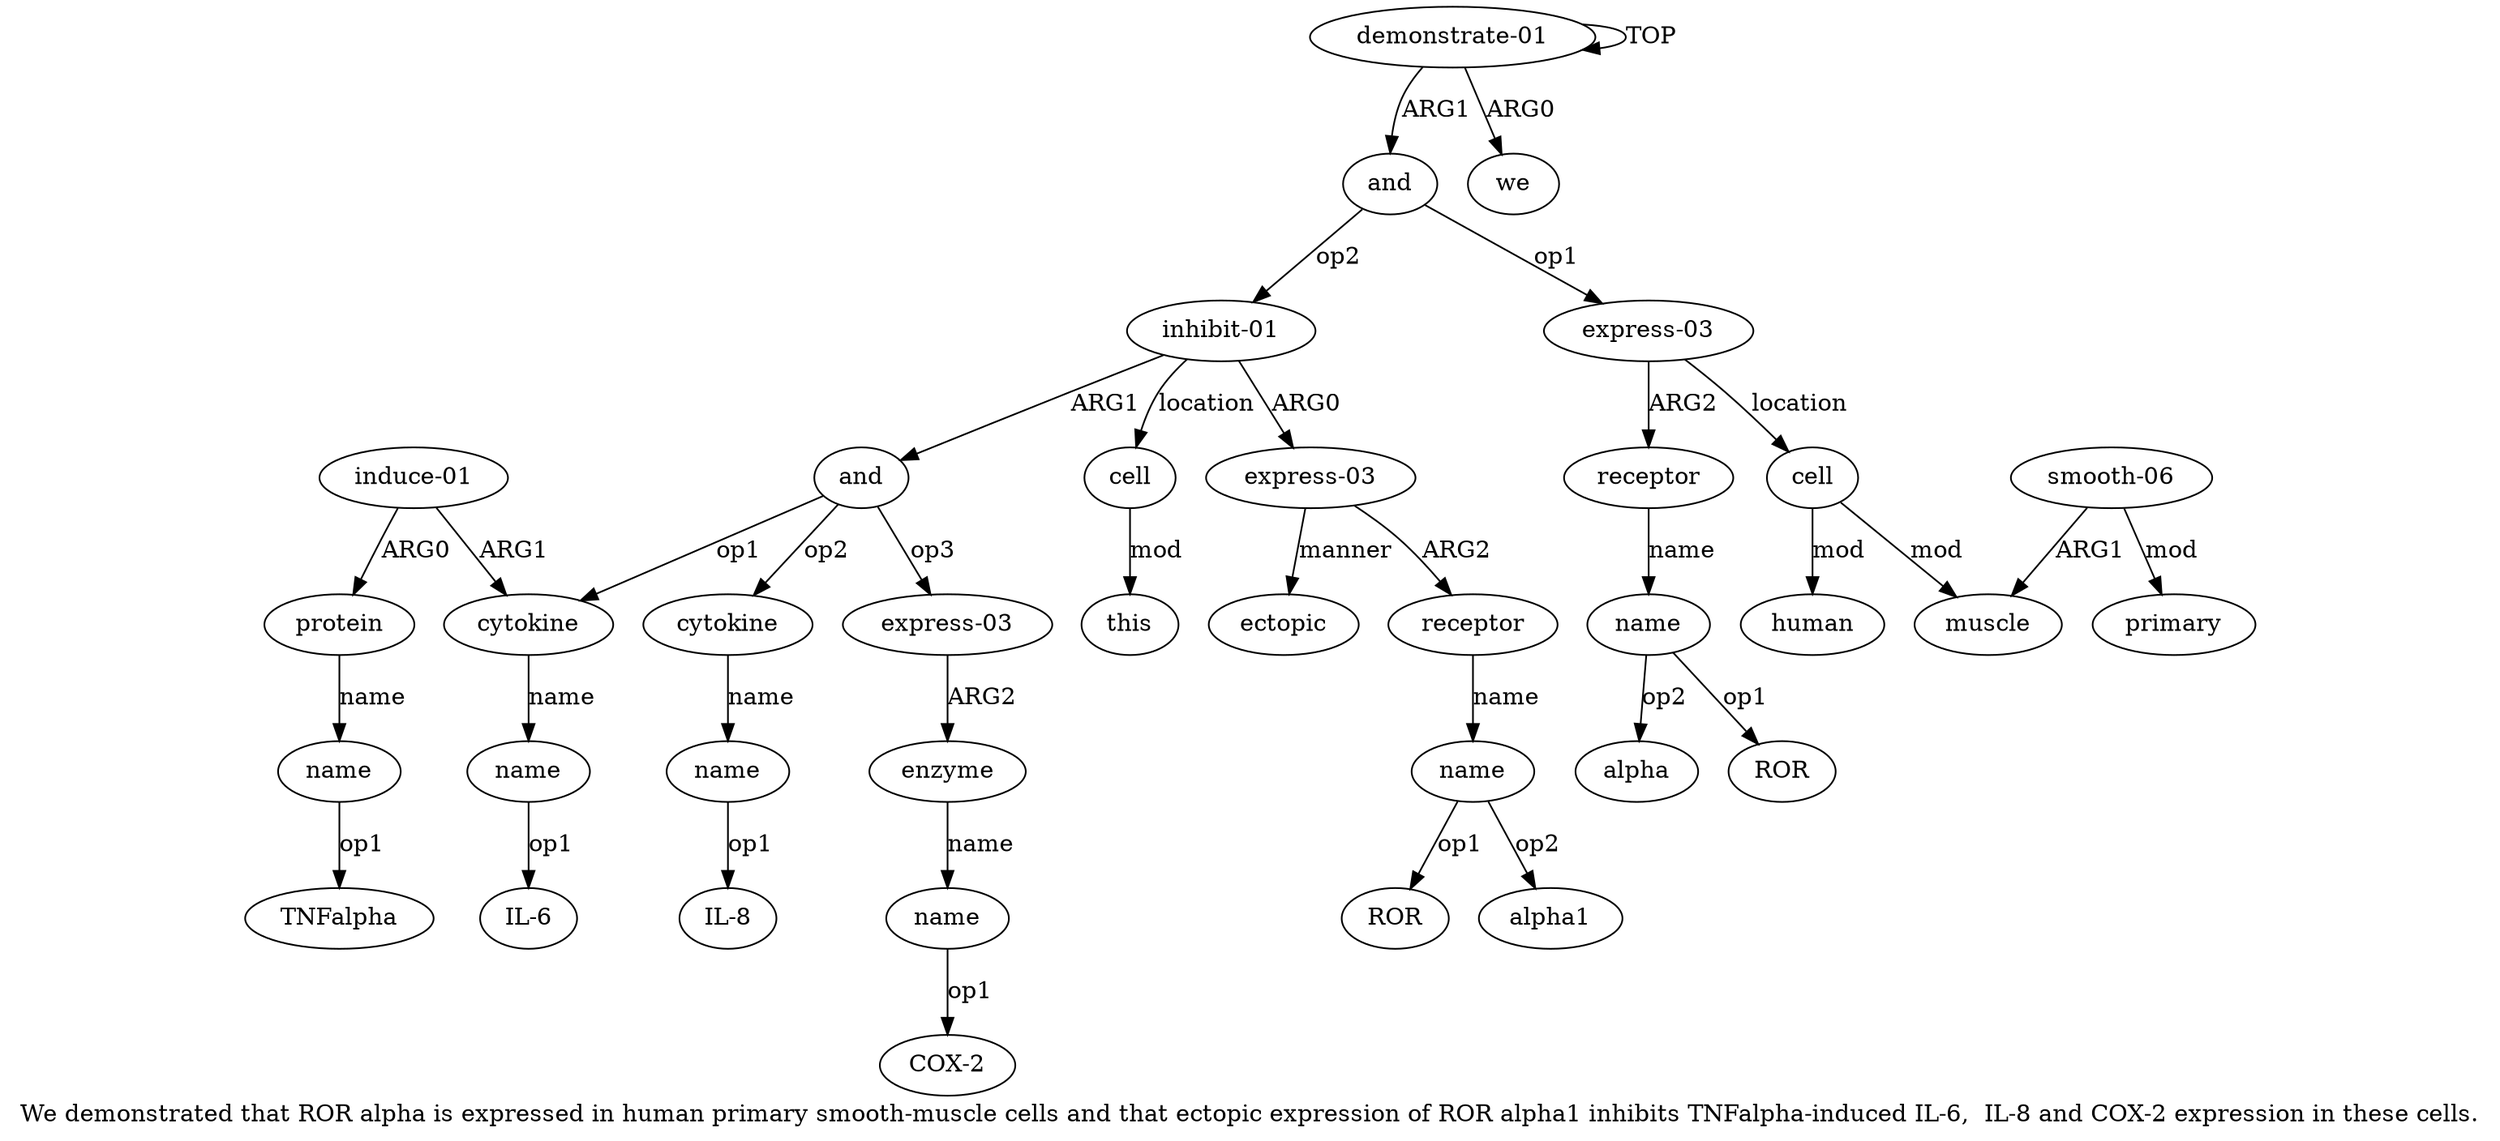 digraph  {
	graph [label="We demonstrated that ROR alpha is expressed in human primary smooth-muscle cells and that ectopic expression of ROR alpha1 inhibits \
TNFalpha-induced IL-6,  IL-8 and COX-2 expression in these cells."];
	node [label="\N"];
	a20	 [color=black,
		gold_ind=20,
		gold_label=protein,
		label=protein,
		test_ind=20,
		test_label=protein];
	a21	 [color=black,
		gold_ind=21,
		gold_label=name,
		label=name,
		test_ind=21,
		test_label=name];
	a20 -> a21 [key=0,
	color=black,
	gold_label=name,
	label=name,
	test_label=name];
"a21 TNFalpha" [color=black,
	gold_ind=-1,
	gold_label=TNFalpha,
	label=TNFalpha,
	test_ind=-1,
	test_label=TNFalpha];
a21 -> "a21 TNFalpha" [key=0,
color=black,
gold_label=op1,
label=op1,
test_label=op1];
a22 [color=black,
gold_ind=22,
gold_label=cytokine,
label=cytokine,
test_ind=22,
test_label=cytokine];
a23 [color=black,
gold_ind=23,
gold_label=name,
label=name,
test_ind=23,
test_label=name];
a22 -> a23 [key=0,
color=black,
gold_label=name,
label=name,
test_label=name];
"a23 IL-8" [color=black,
gold_ind=-1,
gold_label="IL-8",
label="IL-8",
test_ind=-1,
test_label="IL-8"];
a23 -> "a23 IL-8" [key=0,
color=black,
gold_label=op1,
label=op1,
test_label=op1];
a24 [color=black,
gold_ind=24,
gold_label="express-03",
label="express-03",
test_ind=24,
test_label="express-03"];
a25 [color=black,
gold_ind=25,
gold_label=enzyme,
label=enzyme,
test_ind=25,
test_label=enzyme];
a24 -> a25 [key=0,
color=black,
gold_label=ARG2,
label=ARG2,
test_label=ARG2];
a26 [color=black,
gold_ind=26,
gold_label=name,
label=name,
test_ind=26,
test_label=name];
a25 -> a26 [key=0,
color=black,
gold_label=name,
label=name,
test_label=name];
"a26 COX-2" [color=black,
gold_ind=-1,
gold_label="COX-2",
label="COX-2",
test_ind=-1,
test_label="COX-2"];
a26 -> "a26 COX-2" [key=0,
color=black,
gold_label=op1,
label=op1,
test_label=op1];
a27 [color=black,
gold_ind=27,
gold_label=cell,
label=cell,
test_ind=27,
test_label=cell];
a28 [color=black,
gold_ind=28,
gold_label=this,
label=this,
test_ind=28,
test_label=this];
a27 -> a28 [key=0,
color=black,
gold_label=mod,
label=mod,
test_label=mod];
"a5 alpha" [color=black,
gold_ind=-1,
gold_label=alpha,
label=alpha,
test_ind=-1,
test_label=alpha];
"a14 ROR" [color=black,
gold_ind=-1,
gold_label=ROR,
label=ROR,
test_ind=-1,
test_label=ROR];
"a18 IL-6" [color=black,
gold_ind=-1,
gold_label="IL-6",
label="IL-6",
test_ind=-1,
test_label="IL-6"];
a15 [color=black,
gold_ind=15,
gold_label=ectopic,
label=ectopic,
test_ind=15,
test_label=ectopic];
a14 [color=black,
gold_ind=14,
gold_label=name,
label=name,
test_ind=14,
test_label=name];
a14 -> "a14 ROR" [key=0,
color=black,
gold_label=op1,
label=op1,
test_label=op1];
"a14 alpha1" [color=black,
gold_ind=-1,
gold_label=alpha1,
label=alpha1,
test_ind=-1,
test_label=alpha1];
a14 -> "a14 alpha1" [key=0,
color=black,
gold_label=op2,
label=op2,
test_label=op2];
a17 [color=black,
gold_ind=17,
gold_label=cytokine,
label=cytokine,
test_ind=17,
test_label=cytokine];
a18 [color=black,
gold_ind=18,
gold_label=name,
label=name,
test_ind=18,
test_label=name];
a17 -> a18 [key=0,
color=black,
gold_label=name,
label=name,
test_label=name];
a16 [color=black,
gold_ind=16,
gold_label=and,
label=and,
test_ind=16,
test_label=and];
a16 -> a22 [key=0,
color=black,
gold_label=op2,
label=op2,
test_label=op2];
a16 -> a24 [key=0,
color=black,
gold_label=op3,
label=op3,
test_label=op3];
a16 -> a17 [key=0,
color=black,
gold_label=op1,
label=op1,
test_label=op1];
a11 [color=black,
gold_ind=11,
gold_label="inhibit-01",
label="inhibit-01",
test_ind=11,
test_label="inhibit-01"];
a11 -> a27 [key=0,
color=black,
gold_label=location,
label=location,
test_label=location];
a11 -> a16 [key=0,
color=black,
gold_label=ARG1,
label=ARG1,
test_label=ARG1];
a12 [color=black,
gold_ind=12,
gold_label="express-03",
label="express-03",
test_ind=12,
test_label="express-03"];
a11 -> a12 [key=0,
color=black,
gold_label=ARG0,
label=ARG0,
test_label=ARG0];
a10 [color=black,
gold_ind=10,
gold_label=human,
label=human,
test_ind=10,
test_label=human];
a13 [color=black,
gold_ind=13,
gold_label=receptor,
label=receptor,
test_ind=13,
test_label=receptor];
a13 -> a14 [key=0,
color=black,
gold_label=name,
label=name,
test_label=name];
a12 -> a15 [key=0,
color=black,
gold_label=manner,
label=manner,
test_label=manner];
a12 -> a13 [key=0,
color=black,
gold_label=ARG2,
label=ARG2,
test_label=ARG2];
a19 [color=black,
gold_ind=19,
gold_label="induce-01",
label="induce-01",
test_ind=19,
test_label="induce-01"];
a19 -> a20 [key=0,
color=black,
gold_label=ARG0,
label=ARG0,
test_label=ARG0];
a19 -> a17 [key=0,
color=black,
gold_label=ARG1,
label=ARG1,
test_label=ARG1];
a18 -> "a18 IL-6" [key=0,
color=black,
gold_label=op1,
label=op1,
test_label=op1];
a1 [color=black,
gold_ind=1,
gold_label=we,
label=we,
test_ind=1,
test_label=we];
a0 [color=black,
gold_ind=0,
gold_label="demonstrate-01",
label="demonstrate-01",
test_ind=0,
test_label="demonstrate-01"];
a0 -> a1 [key=0,
color=black,
gold_label=ARG0,
label=ARG0,
test_label=ARG0];
a0 -> a0 [key=0,
color=black,
gold_label=TOP,
label=TOP,
test_label=TOP];
a2 [color=black,
gold_ind=2,
gold_label=and,
label=and,
test_ind=2,
test_label=and];
a0 -> a2 [key=0,
color=black,
gold_label=ARG1,
label=ARG1,
test_label=ARG1];
a3 [color=black,
gold_ind=3,
gold_label="express-03",
label="express-03",
test_ind=3,
test_label="express-03"];
a4 [color=black,
gold_ind=4,
gold_label=receptor,
label=receptor,
test_ind=4,
test_label=receptor];
a3 -> a4 [key=0,
color=black,
gold_label=ARG2,
label=ARG2,
test_label=ARG2];
a6 [color=black,
gold_ind=6,
gold_label=cell,
label=cell,
test_ind=6,
test_label=cell];
a3 -> a6 [key=0,
color=black,
gold_label=location,
label=location,
test_label=location];
a2 -> a11 [key=0,
color=black,
gold_label=op2,
label=op2,
test_label=op2];
a2 -> a3 [key=0,
color=black,
gold_label=op1,
label=op1,
test_label=op1];
a5 [color=black,
gold_ind=5,
gold_label=name,
label=name,
test_ind=5,
test_label=name];
a5 -> "a5 alpha" [key=0,
color=black,
gold_label=op2,
label=op2,
test_label=op2];
"a5 ROR" [color=black,
gold_ind=-1,
gold_label=ROR,
label=ROR,
test_ind=-1,
test_label=ROR];
a5 -> "a5 ROR" [key=0,
color=black,
gold_label=op1,
label=op1,
test_label=op1];
a4 -> a5 [key=0,
color=black,
gold_label=name,
label=name,
test_label=name];
a7 [color=black,
gold_ind=7,
gold_label=muscle,
label=muscle,
test_ind=7,
test_label=muscle];
a6 -> a10 [key=0,
color=black,
gold_label=mod,
label=mod,
test_label=mod];
a6 -> a7 [key=0,
color=black,
gold_label=mod,
label=mod,
test_label=mod];
a9 [color=black,
gold_ind=9,
gold_label=primary,
label=primary,
test_ind=9,
test_label=primary];
a8 [color=black,
gold_ind=8,
gold_label="smooth-06",
label="smooth-06",
test_ind=8,
test_label="smooth-06"];
a8 -> a7 [key=0,
color=black,
gold_label=ARG1,
label=ARG1,
test_label=ARG1];
a8 -> a9 [key=0,
color=black,
gold_label=mod,
label=mod,
test_label=mod];
}
